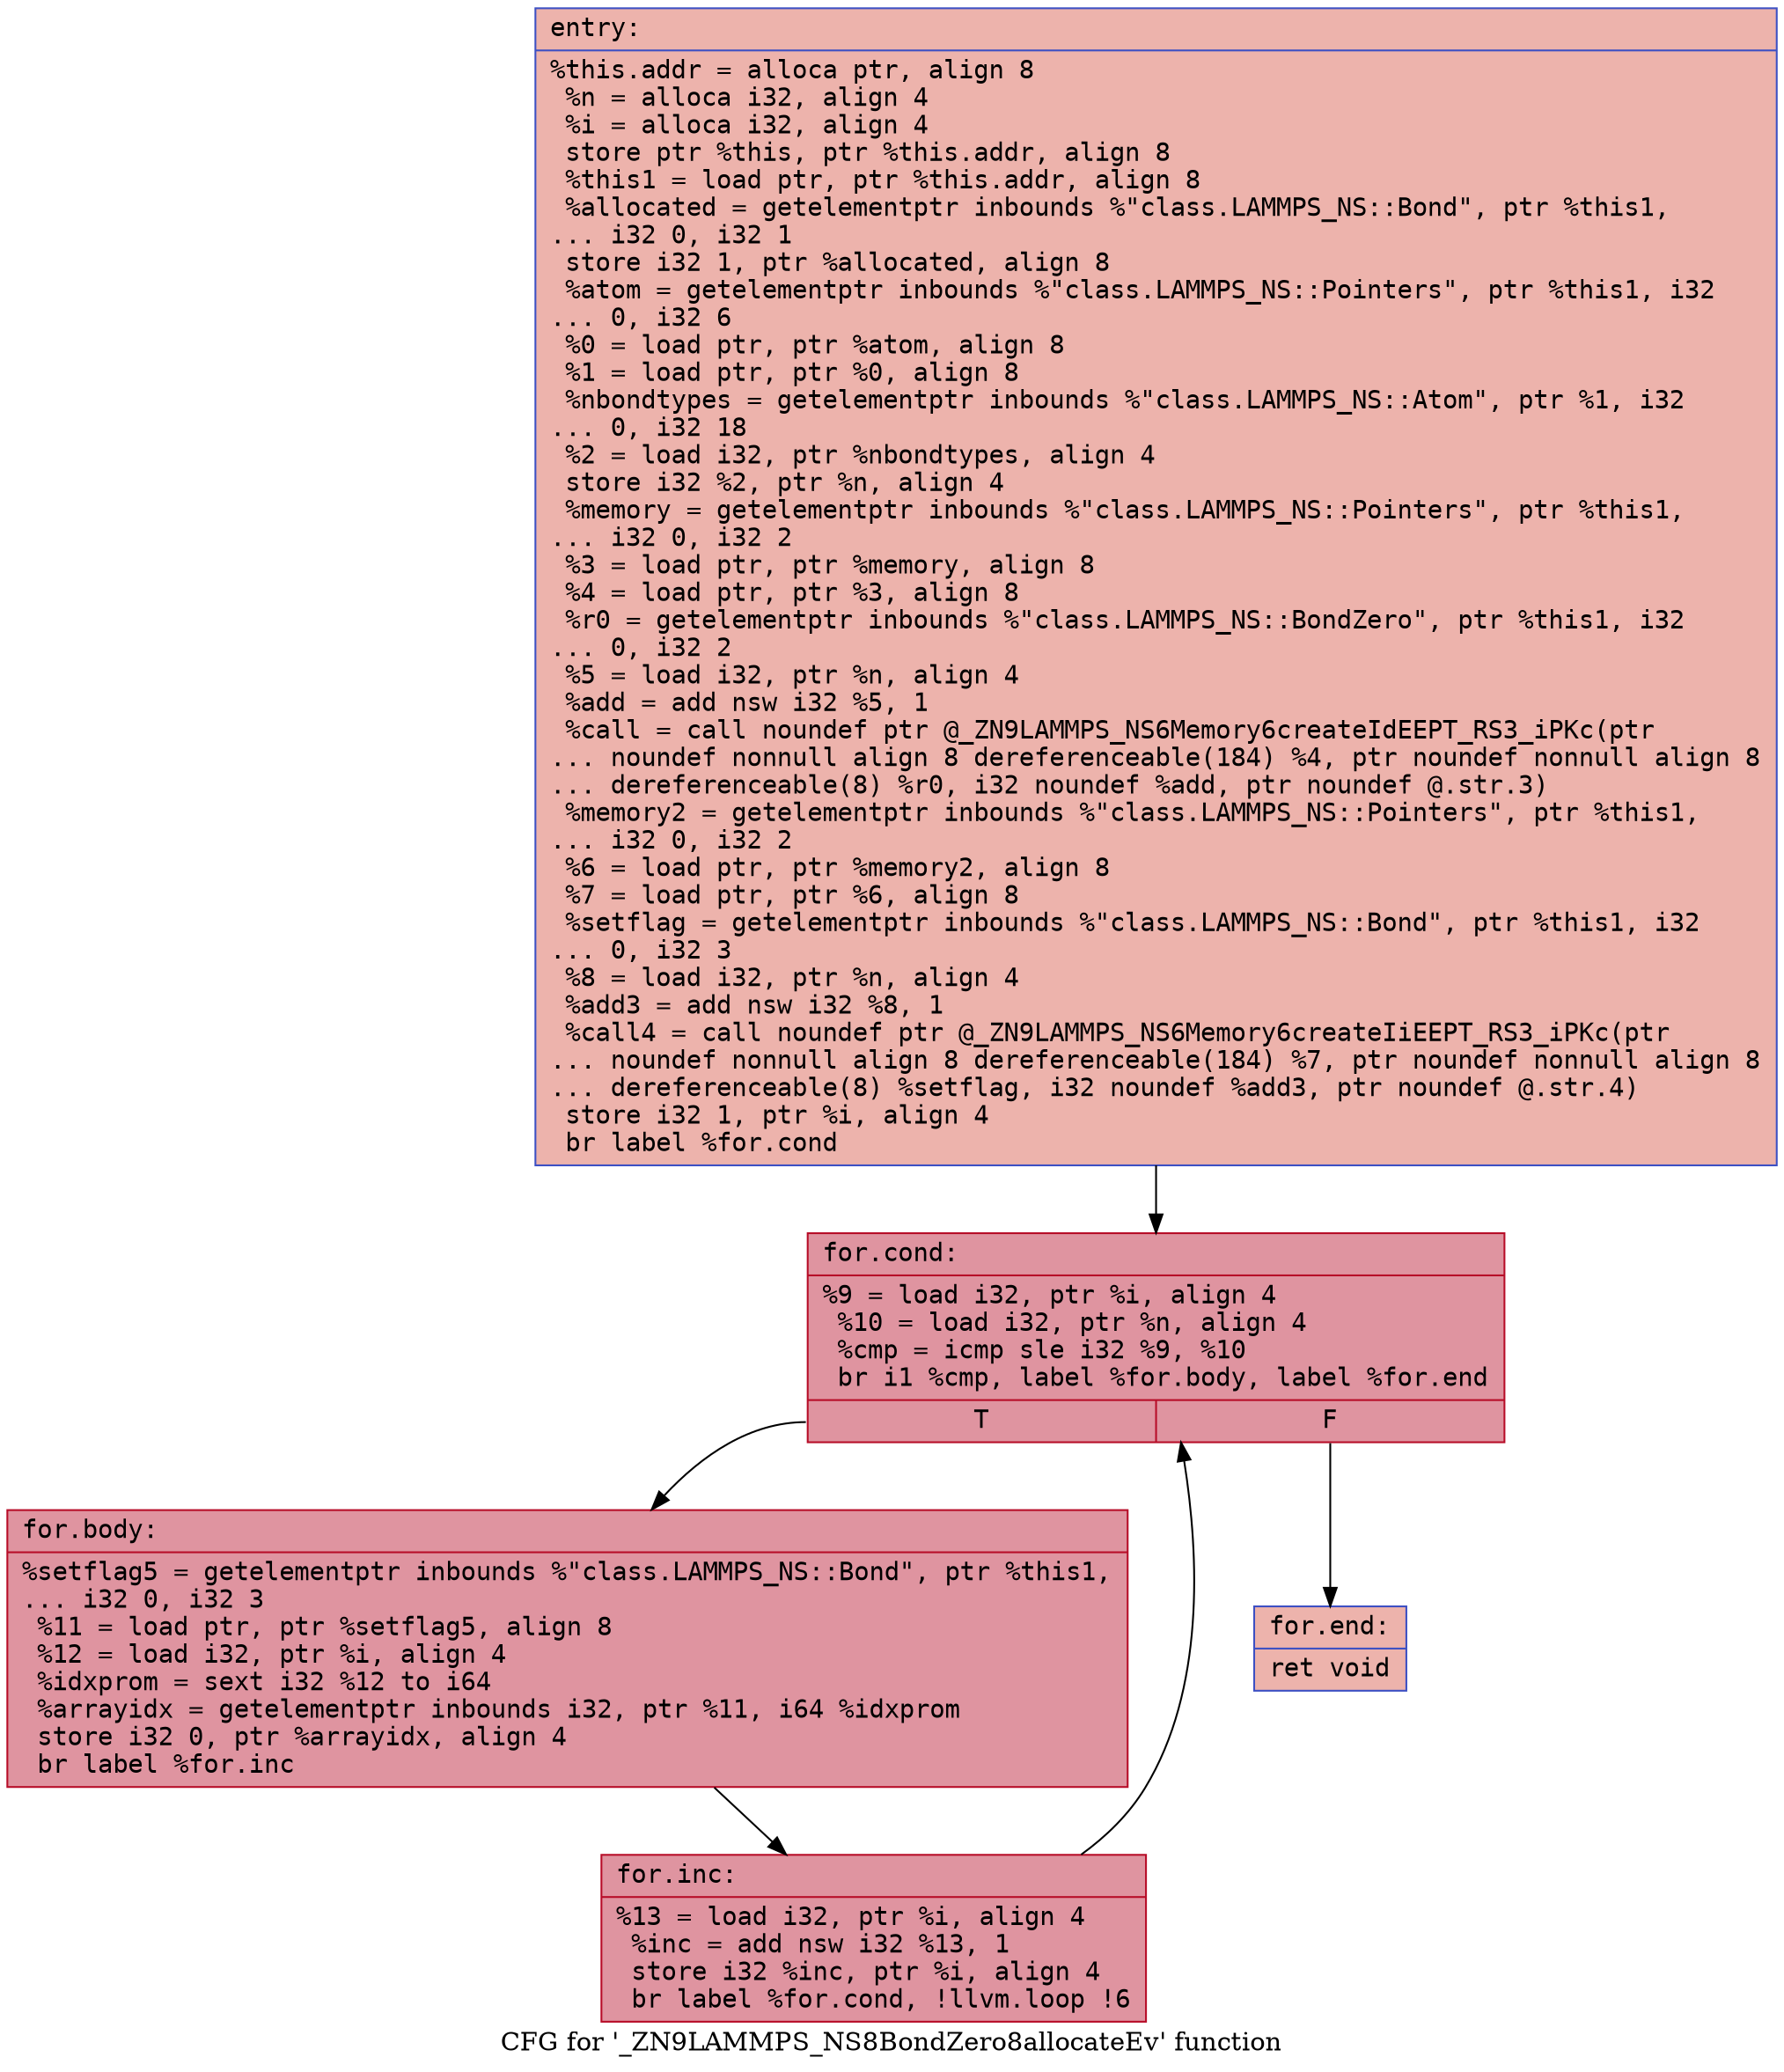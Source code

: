 digraph "CFG for '_ZN9LAMMPS_NS8BondZero8allocateEv' function" {
	label="CFG for '_ZN9LAMMPS_NS8BondZero8allocateEv' function";

	Node0x55c0faf8acf0 [shape=record,color="#3d50c3ff", style=filled, fillcolor="#d6524470" fontname="Courier",label="{entry:\l|  %this.addr = alloca ptr, align 8\l  %n = alloca i32, align 4\l  %i = alloca i32, align 4\l  store ptr %this, ptr %this.addr, align 8\l  %this1 = load ptr, ptr %this.addr, align 8\l  %allocated = getelementptr inbounds %\"class.LAMMPS_NS::Bond\", ptr %this1,\l... i32 0, i32 1\l  store i32 1, ptr %allocated, align 8\l  %atom = getelementptr inbounds %\"class.LAMMPS_NS::Pointers\", ptr %this1, i32\l... 0, i32 6\l  %0 = load ptr, ptr %atom, align 8\l  %1 = load ptr, ptr %0, align 8\l  %nbondtypes = getelementptr inbounds %\"class.LAMMPS_NS::Atom\", ptr %1, i32\l... 0, i32 18\l  %2 = load i32, ptr %nbondtypes, align 4\l  store i32 %2, ptr %n, align 4\l  %memory = getelementptr inbounds %\"class.LAMMPS_NS::Pointers\", ptr %this1,\l... i32 0, i32 2\l  %3 = load ptr, ptr %memory, align 8\l  %4 = load ptr, ptr %3, align 8\l  %r0 = getelementptr inbounds %\"class.LAMMPS_NS::BondZero\", ptr %this1, i32\l... 0, i32 2\l  %5 = load i32, ptr %n, align 4\l  %add = add nsw i32 %5, 1\l  %call = call noundef ptr @_ZN9LAMMPS_NS6Memory6createIdEEPT_RS3_iPKc(ptr\l... noundef nonnull align 8 dereferenceable(184) %4, ptr noundef nonnull align 8\l... dereferenceable(8) %r0, i32 noundef %add, ptr noundef @.str.3)\l  %memory2 = getelementptr inbounds %\"class.LAMMPS_NS::Pointers\", ptr %this1,\l... i32 0, i32 2\l  %6 = load ptr, ptr %memory2, align 8\l  %7 = load ptr, ptr %6, align 8\l  %setflag = getelementptr inbounds %\"class.LAMMPS_NS::Bond\", ptr %this1, i32\l... 0, i32 3\l  %8 = load i32, ptr %n, align 4\l  %add3 = add nsw i32 %8, 1\l  %call4 = call noundef ptr @_ZN9LAMMPS_NS6Memory6createIiEEPT_RS3_iPKc(ptr\l... noundef nonnull align 8 dereferenceable(184) %7, ptr noundef nonnull align 8\l... dereferenceable(8) %setflag, i32 noundef %add3, ptr noundef @.str.4)\l  store i32 1, ptr %i, align 4\l  br label %for.cond\l}"];
	Node0x55c0faf8acf0 -> Node0x55c0faf98150[tooltip="entry -> for.cond\nProbability 100.00%" ];
	Node0x55c0faf98150 [shape=record,color="#b70d28ff", style=filled, fillcolor="#b70d2870" fontname="Courier",label="{for.cond:\l|  %9 = load i32, ptr %i, align 4\l  %10 = load i32, ptr %n, align 4\l  %cmp = icmp sle i32 %9, %10\l  br i1 %cmp, label %for.body, label %for.end\l|{<s0>T|<s1>F}}"];
	Node0x55c0faf98150:s0 -> Node0x55c0faf983a0[tooltip="for.cond -> for.body\nProbability 96.88%" ];
	Node0x55c0faf98150:s1 -> Node0x55c0faf98420[tooltip="for.cond -> for.end\nProbability 3.12%" ];
	Node0x55c0faf983a0 [shape=record,color="#b70d28ff", style=filled, fillcolor="#b70d2870" fontname="Courier",label="{for.body:\l|  %setflag5 = getelementptr inbounds %\"class.LAMMPS_NS::Bond\", ptr %this1,\l... i32 0, i32 3\l  %11 = load ptr, ptr %setflag5, align 8\l  %12 = load i32, ptr %i, align 4\l  %idxprom = sext i32 %12 to i64\l  %arrayidx = getelementptr inbounds i32, ptr %11, i64 %idxprom\l  store i32 0, ptr %arrayidx, align 4\l  br label %for.inc\l}"];
	Node0x55c0faf983a0 -> Node0x55c0faf98990[tooltip="for.body -> for.inc\nProbability 100.00%" ];
	Node0x55c0faf98990 [shape=record,color="#b70d28ff", style=filled, fillcolor="#b70d2870" fontname="Courier",label="{for.inc:\l|  %13 = load i32, ptr %i, align 4\l  %inc = add nsw i32 %13, 1\l  store i32 %inc, ptr %i, align 4\l  br label %for.cond, !llvm.loop !6\l}"];
	Node0x55c0faf98990 -> Node0x55c0faf98150[tooltip="for.inc -> for.cond\nProbability 100.00%" ];
	Node0x55c0faf98420 [shape=record,color="#3d50c3ff", style=filled, fillcolor="#d6524470" fontname="Courier",label="{for.end:\l|  ret void\l}"];
}
